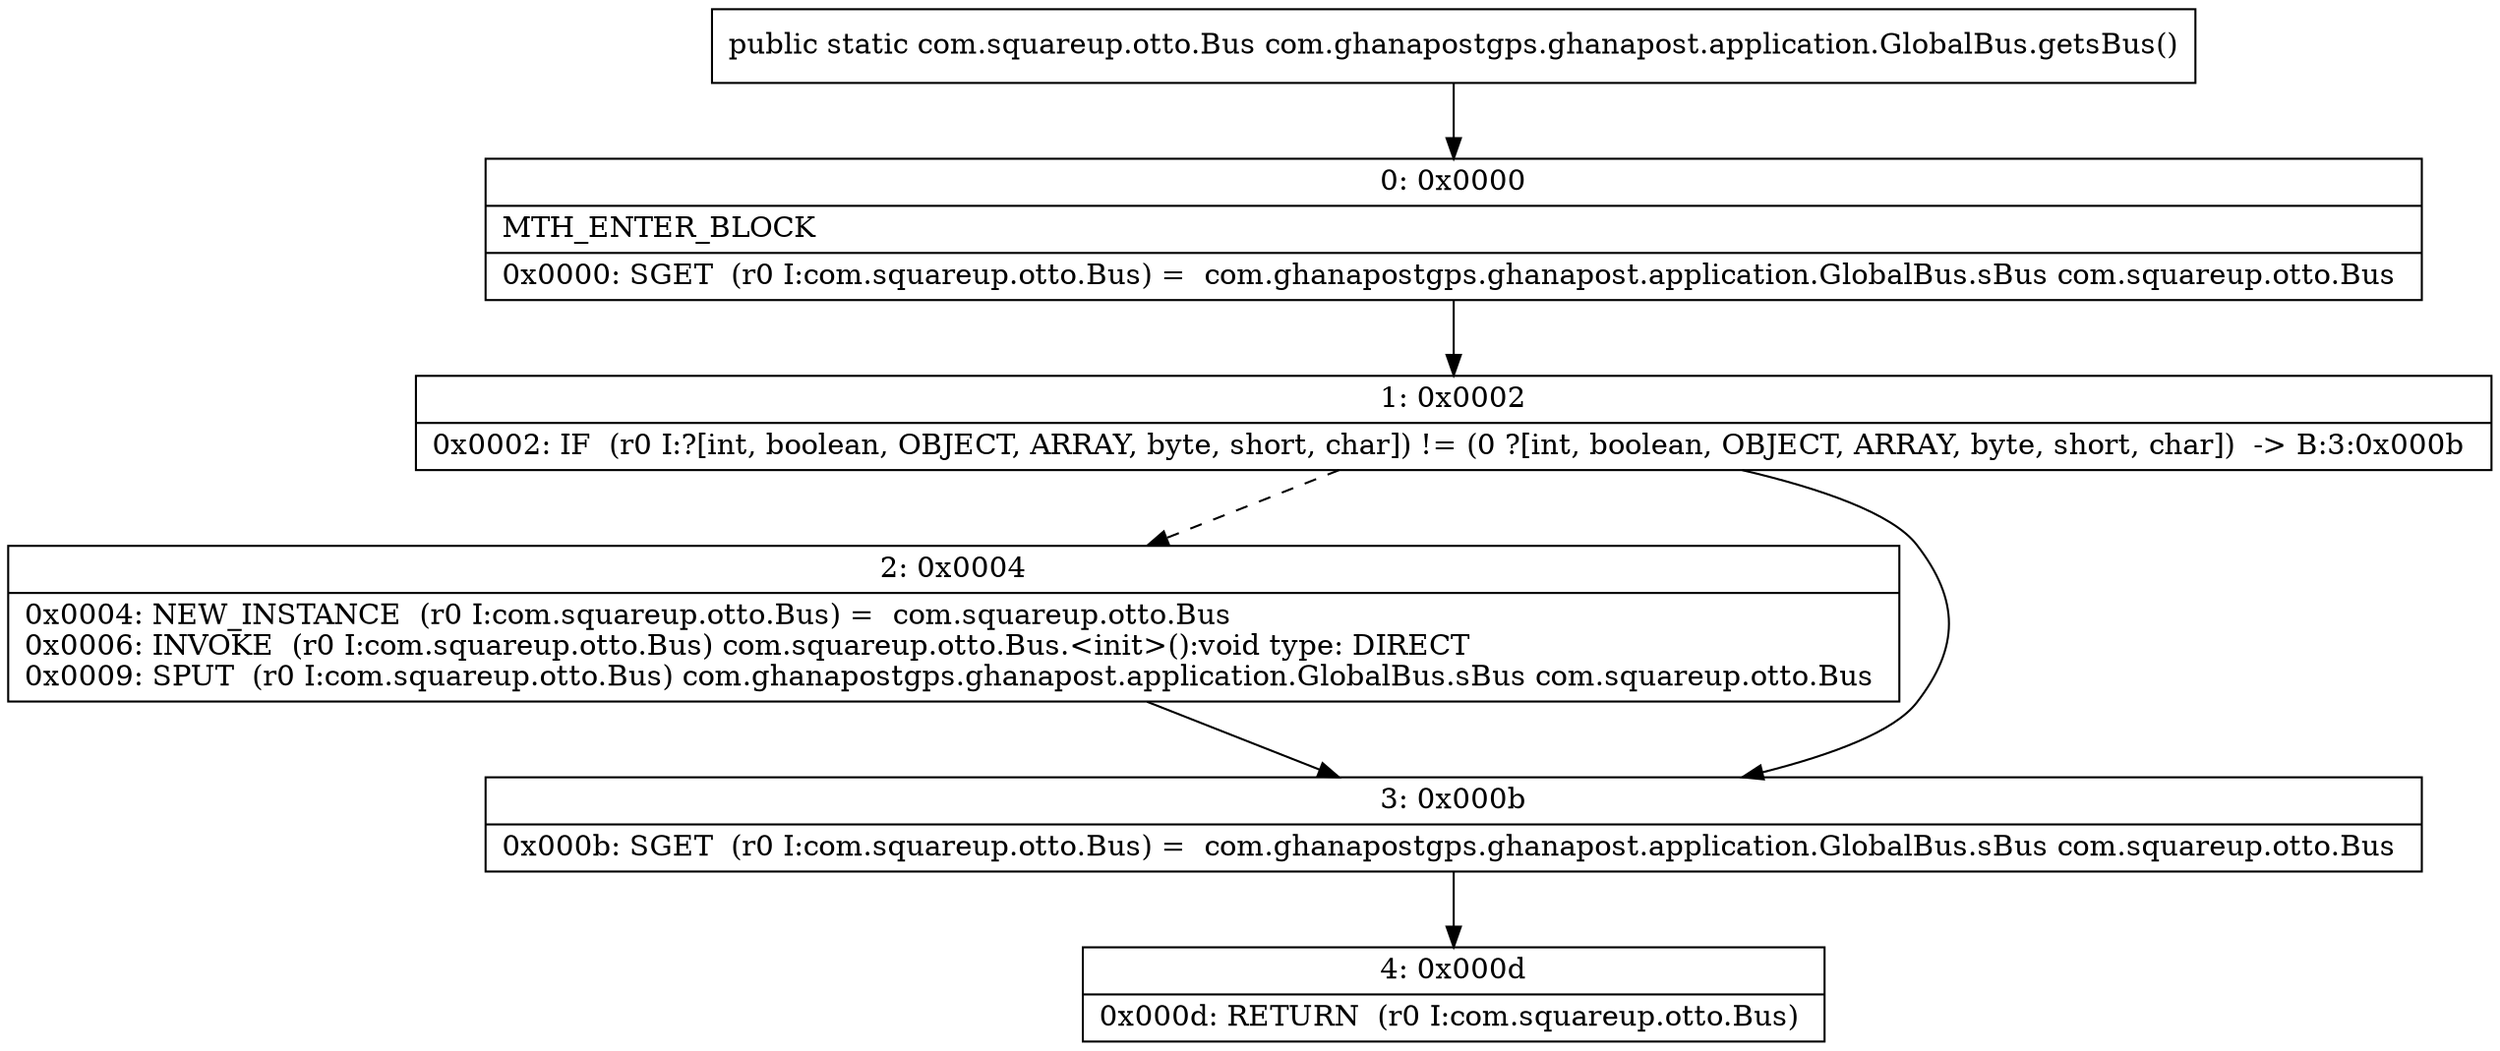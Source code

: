 digraph "CFG forcom.ghanapostgps.ghanapost.application.GlobalBus.getsBus()Lcom\/squareup\/otto\/Bus;" {
Node_0 [shape=record,label="{0\:\ 0x0000|MTH_ENTER_BLOCK\l|0x0000: SGET  (r0 I:com.squareup.otto.Bus) =  com.ghanapostgps.ghanapost.application.GlobalBus.sBus com.squareup.otto.Bus \l}"];
Node_1 [shape=record,label="{1\:\ 0x0002|0x0002: IF  (r0 I:?[int, boolean, OBJECT, ARRAY, byte, short, char]) != (0 ?[int, boolean, OBJECT, ARRAY, byte, short, char])  \-\> B:3:0x000b \l}"];
Node_2 [shape=record,label="{2\:\ 0x0004|0x0004: NEW_INSTANCE  (r0 I:com.squareup.otto.Bus) =  com.squareup.otto.Bus \l0x0006: INVOKE  (r0 I:com.squareup.otto.Bus) com.squareup.otto.Bus.\<init\>():void type: DIRECT \l0x0009: SPUT  (r0 I:com.squareup.otto.Bus) com.ghanapostgps.ghanapost.application.GlobalBus.sBus com.squareup.otto.Bus \l}"];
Node_3 [shape=record,label="{3\:\ 0x000b|0x000b: SGET  (r0 I:com.squareup.otto.Bus) =  com.ghanapostgps.ghanapost.application.GlobalBus.sBus com.squareup.otto.Bus \l}"];
Node_4 [shape=record,label="{4\:\ 0x000d|0x000d: RETURN  (r0 I:com.squareup.otto.Bus) \l}"];
MethodNode[shape=record,label="{public static com.squareup.otto.Bus com.ghanapostgps.ghanapost.application.GlobalBus.getsBus() }"];
MethodNode -> Node_0;
Node_0 -> Node_1;
Node_1 -> Node_2[style=dashed];
Node_1 -> Node_3;
Node_2 -> Node_3;
Node_3 -> Node_4;
}

